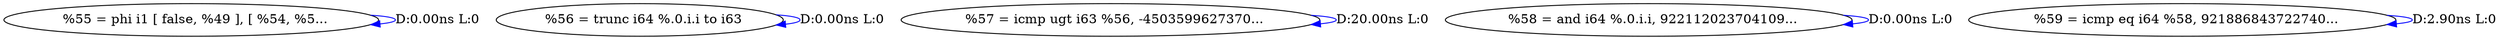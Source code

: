 digraph {
Node0x3cc84c0[label="  %55 = phi i1 [ false, %49 ], [ %54, %5..."];
Node0x3cc84c0 -> Node0x3cc84c0[label="D:0.00ns L:0",color=blue];
Node0x3cc85a0[label="  %56 = trunc i64 %.0.i.i to i63"];
Node0x3cc85a0 -> Node0x3cc85a0[label="D:0.00ns L:0",color=blue];
Node0x3cc8680[label="  %57 = icmp ugt i63 %56, -4503599627370..."];
Node0x3cc8680 -> Node0x3cc8680[label="D:20.00ns L:0",color=blue];
Node0x3cc8760[label="  %58 = and i64 %.0.i.i, 922112023704109..."];
Node0x3cc8760 -> Node0x3cc8760[label="D:0.00ns L:0",color=blue];
Node0x3cc8840[label="  %59 = icmp eq i64 %58, 921886843722740..."];
Node0x3cc8840 -> Node0x3cc8840[label="D:2.90ns L:0",color=blue];
}
